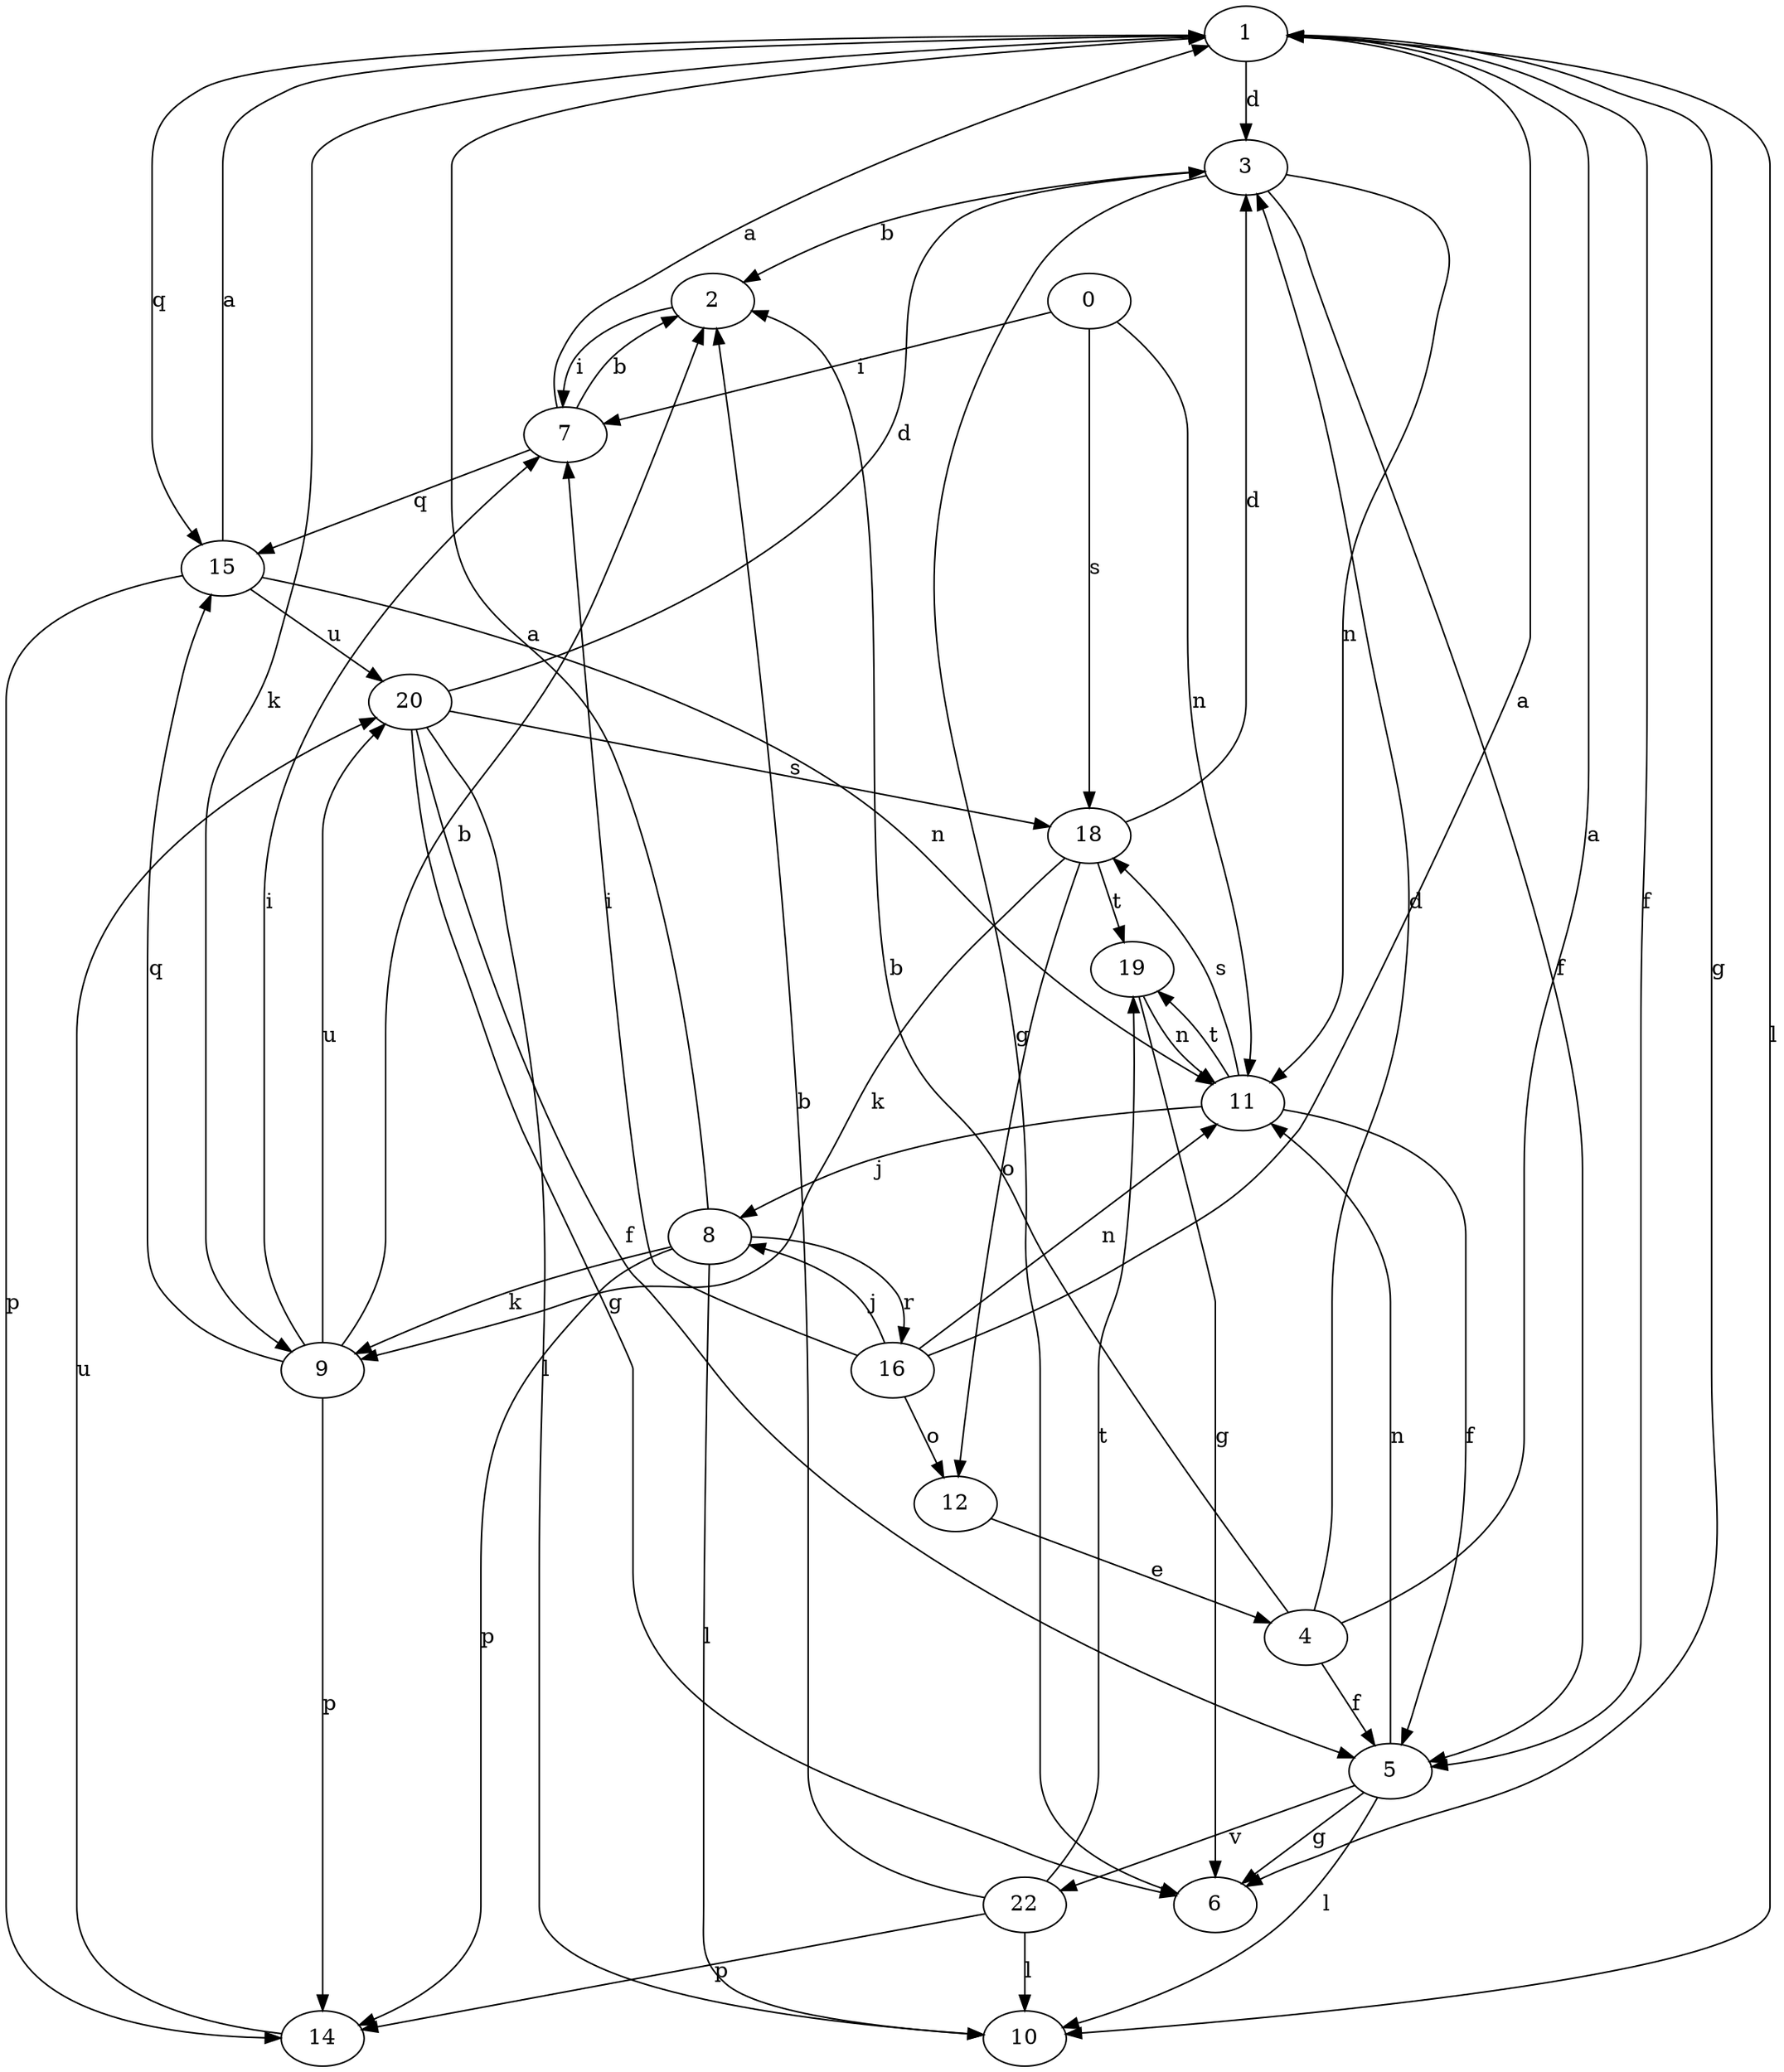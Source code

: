 strict digraph  {
1;
0;
2;
3;
4;
5;
6;
7;
8;
9;
10;
11;
12;
14;
15;
16;
18;
19;
20;
22;
1 -> 3  [label=d];
1 -> 5  [label=f];
1 -> 6  [label=g];
1 -> 9  [label=k];
1 -> 10  [label=l];
1 -> 15  [label=q];
0 -> 7  [label=i];
0 -> 11  [label=n];
0 -> 18  [label=s];
2 -> 7  [label=i];
3 -> 2  [label=b];
3 -> 5  [label=f];
3 -> 6  [label=g];
3 -> 11  [label=n];
4 -> 1  [label=a];
4 -> 2  [label=b];
4 -> 3  [label=d];
4 -> 5  [label=f];
5 -> 6  [label=g];
5 -> 10  [label=l];
5 -> 11  [label=n];
5 -> 22  [label=v];
7 -> 1  [label=a];
7 -> 2  [label=b];
7 -> 15  [label=q];
8 -> 1  [label=a];
8 -> 9  [label=k];
8 -> 10  [label=l];
8 -> 14  [label=p];
8 -> 16  [label=r];
9 -> 2  [label=b];
9 -> 7  [label=i];
9 -> 14  [label=p];
9 -> 15  [label=q];
9 -> 20  [label=u];
11 -> 5  [label=f];
11 -> 8  [label=j];
11 -> 18  [label=s];
11 -> 19  [label=t];
12 -> 4  [label=e];
14 -> 20  [label=u];
15 -> 1  [label=a];
15 -> 11  [label=n];
15 -> 14  [label=p];
15 -> 20  [label=u];
16 -> 1  [label=a];
16 -> 7  [label=i];
16 -> 8  [label=j];
16 -> 11  [label=n];
16 -> 12  [label=o];
18 -> 3  [label=d];
18 -> 9  [label=k];
18 -> 12  [label=o];
18 -> 19  [label=t];
19 -> 6  [label=g];
19 -> 11  [label=n];
20 -> 3  [label=d];
20 -> 5  [label=f];
20 -> 6  [label=g];
20 -> 10  [label=l];
20 -> 18  [label=s];
22 -> 2  [label=b];
22 -> 10  [label=l];
22 -> 14  [label=p];
22 -> 19  [label=t];
}
